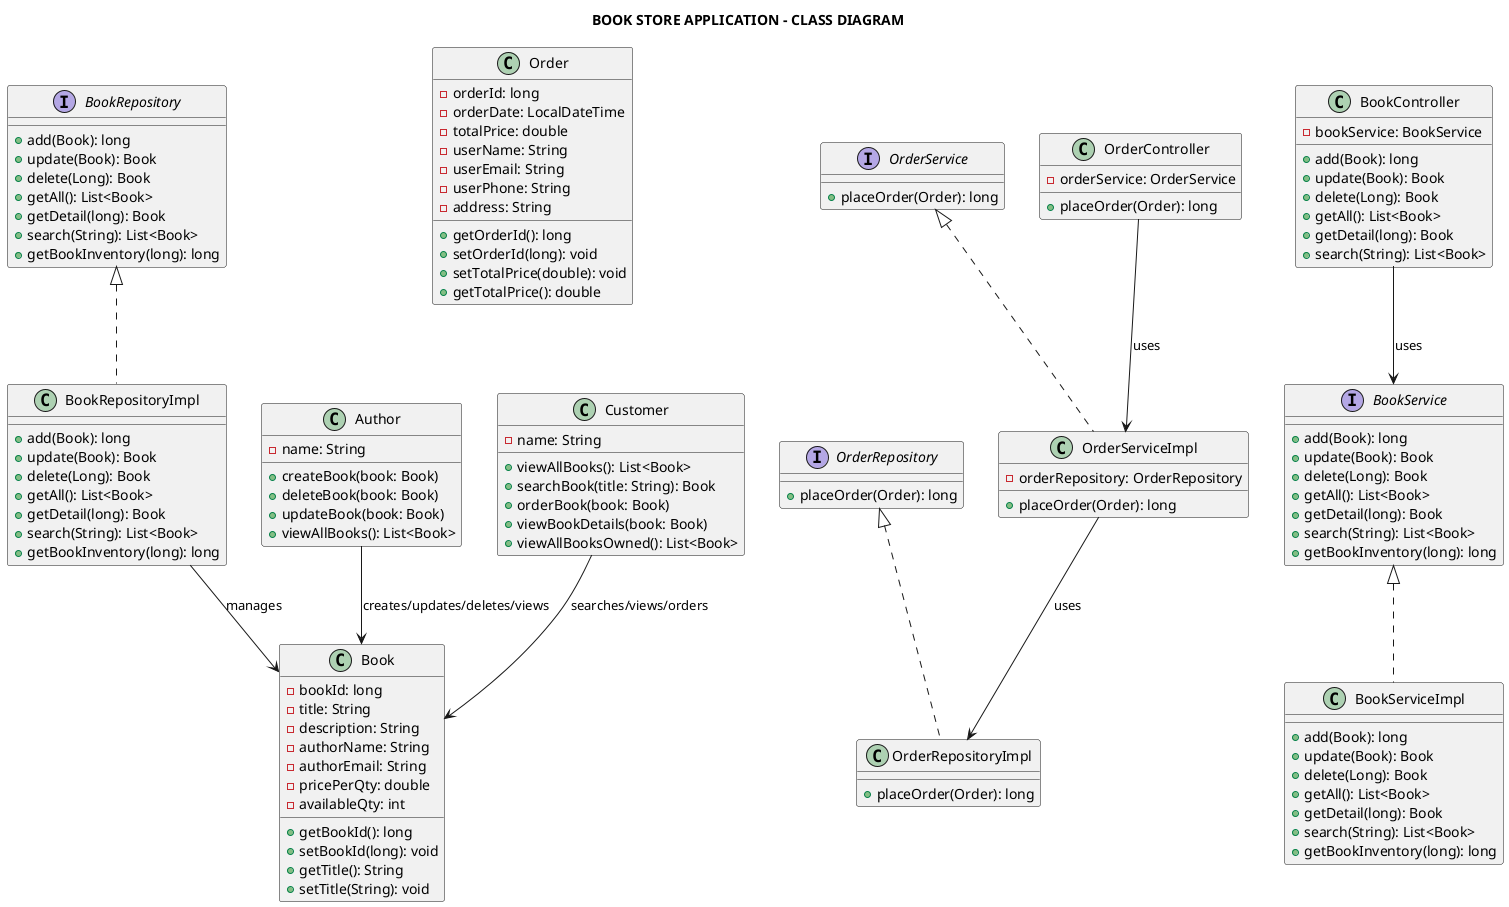 @startuml
title BOOK STORE APPLICATION - CLASS DIAGRAM

class Book {
    -bookId: long
    -title: String
    -description: String
    -authorName: String
    -authorEmail: String
    -pricePerQty: double
    -availableQty: int
    +getBookId(): long
    +setBookId(long): void
    +getTitle(): String
    +setTitle(String): void
}

class Order {
    -orderId: long
    -orderDate: LocalDateTime
    -totalPrice: double
    -userName: String
    -userEmail: String
    -userPhone: String
    -address: String
    +getOrderId(): long
    +setOrderId(long): void
    +setTotalPrice(double): void
    +getTotalPrice(): double
}

interface OrderRepository {
    +placeOrder(Order): long
}

class OrderRepositoryImpl implements OrderRepository {
    +placeOrder(Order): long
}

interface OrderService {
    +placeOrder(Order): long
}

class OrderServiceImpl implements OrderService {
    -orderRepository: OrderRepository
    +placeOrder(Order): long
}

interface BookService {
    +add(Book): long
    +update(Book): Book
    +delete(Long): Book
    +getAll(): List<Book>
    +getDetail(long): Book
    +search(String): List<Book>
    +getBookInventory(long): long
}

class BookServiceImpl implements BookService {
    +add(Book): long
    +update(Book): Book
    +delete(Long): Book
    +getAll(): List<Book>
    +getDetail(long): Book
    +search(String): List<Book>
    +getBookInventory(long): long
}

interface BookRepository {
    +add(Book): long
    +update(Book): Book
    +delete(Long): Book
    +getAll(): List<Book>
    +getDetail(long): Book
    +search(String): List<Book>
    +getBookInventory(long): long
}

class BookRepositoryImpl implements BookRepository {
    +add(Book): long
    +update(Book): Book
    +delete(Long): Book
    +getAll(): List<Book>
    +getDetail(long): Book
    +search(String): List<Book>
    +getBookInventory(long): long
}

class BookController {
    -bookService: BookService
    +add(Book): long
    +update(Book): Book
    +delete(Long): Book
    +getAll(): List<Book>
    +getDetail(long): Book
    +search(String): List<Book>
}

class OrderController {
    -orderService: OrderService
    +placeOrder(Order): long
}

class Author {
    -name: String
    +createBook(book: Book)
    +deleteBook(book: Book)
    +updateBook(book: Book)
    +viewAllBooks(): List<Book>
}

class Customer {
    -name: String
    +viewAllBooks(): List<Book>
    +searchBook(title: String): Book
    +orderBook(book: Book)
    +viewBookDetails(book: Book)
    +viewAllBooksOwned(): List<Book>
}

OrderController --> OrderServiceImpl : uses
OrderServiceImpl --> OrderRepositoryImpl : uses
BookController --> BookService : uses
BookRepositoryImpl --> Book : manages
Author --> Book : creates/updates/deletes/views
Customer --> Book : searches/views/orders

@enduml
